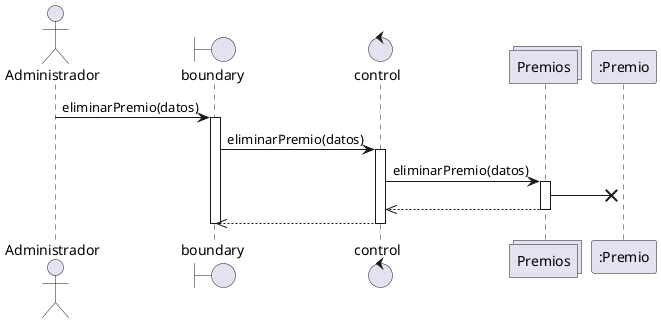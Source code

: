 @startuml Eliminar Premio
actor "Administrador" as Administrador
boundary boundary
control control
collections Premios as Usuarios 
participant ":Premio" as user
Administrador->boundary: eliminarPremio(datos)
activate boundary
boundary->control:eliminarPremio(datos)
activate control
control->Usuarios:eliminarPremio(datos)
activate Usuarios
Usuarios->x user
control<<--Usuarios
deactivate Usuarios
boundary<<--control
deactivate control
deactivate boundary
@enduml